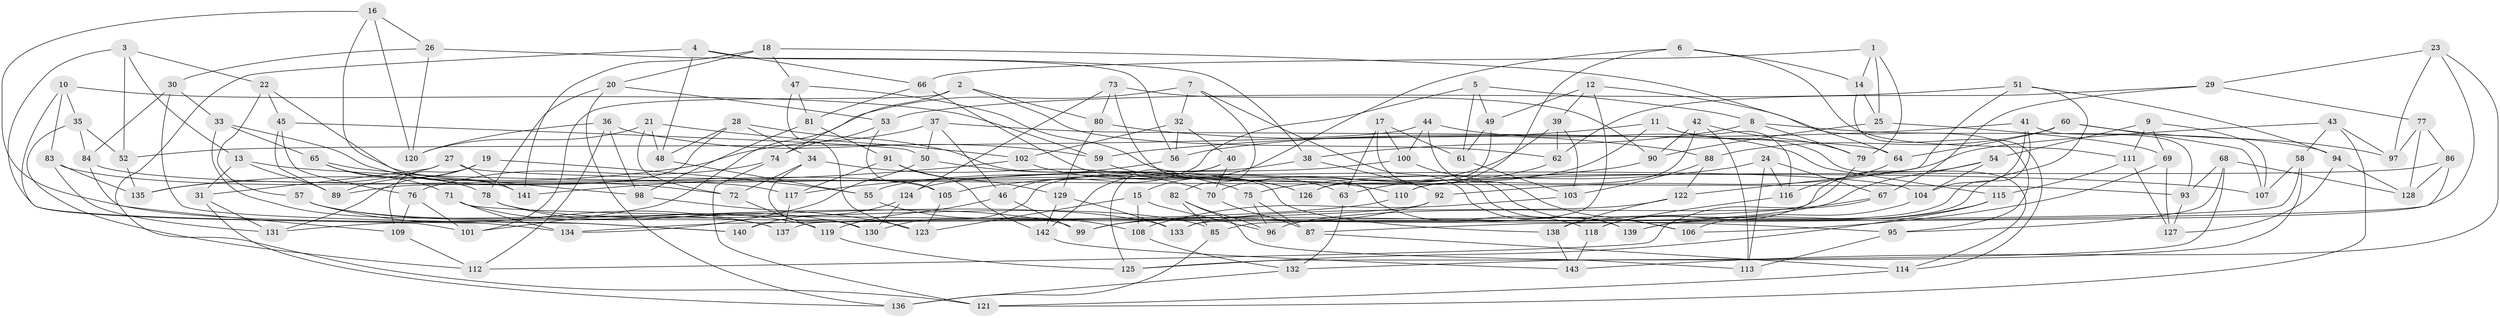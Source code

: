 // coarse degree distribution, {6: 0.4888888888888889, 5: 0.1, 4: 0.4, 3: 0.011111111111111112}
// Generated by graph-tools (version 1.1) at 2025/42/03/06/25 10:42:25]
// undirected, 143 vertices, 286 edges
graph export_dot {
graph [start="1"]
  node [color=gray90,style=filled];
  1;
  2;
  3;
  4;
  5;
  6;
  7;
  8;
  9;
  10;
  11;
  12;
  13;
  14;
  15;
  16;
  17;
  18;
  19;
  20;
  21;
  22;
  23;
  24;
  25;
  26;
  27;
  28;
  29;
  30;
  31;
  32;
  33;
  34;
  35;
  36;
  37;
  38;
  39;
  40;
  41;
  42;
  43;
  44;
  45;
  46;
  47;
  48;
  49;
  50;
  51;
  52;
  53;
  54;
  55;
  56;
  57;
  58;
  59;
  60;
  61;
  62;
  63;
  64;
  65;
  66;
  67;
  68;
  69;
  70;
  71;
  72;
  73;
  74;
  75;
  76;
  77;
  78;
  79;
  80;
  81;
  82;
  83;
  84;
  85;
  86;
  87;
  88;
  89;
  90;
  91;
  92;
  93;
  94;
  95;
  96;
  97;
  98;
  99;
  100;
  101;
  102;
  103;
  104;
  105;
  106;
  107;
  108;
  109;
  110;
  111;
  112;
  113;
  114;
  115;
  116;
  117;
  118;
  119;
  120;
  121;
  122;
  123;
  124;
  125;
  126;
  127;
  128;
  129;
  130;
  131;
  132;
  133;
  134;
  135;
  136;
  137;
  138;
  139;
  140;
  141;
  142;
  143;
  1 -- 66;
  1 -- 14;
  1 -- 79;
  1 -- 25;
  2 -- 80;
  2 -- 101;
  2 -- 74;
  2 -- 62;
  3 -- 52;
  3 -- 13;
  3 -- 134;
  3 -- 22;
  4 -- 66;
  4 -- 56;
  4 -- 121;
  4 -- 48;
  5 -- 49;
  5 -- 46;
  5 -- 8;
  5 -- 61;
  6 -- 126;
  6 -- 14;
  6 -- 111;
  6 -- 15;
  7 -- 82;
  7 -- 32;
  7 -- 101;
  7 -- 139;
  8 -- 79;
  8 -- 38;
  8 -- 94;
  9 -- 111;
  9 -- 54;
  9 -- 69;
  9 -- 107;
  10 -- 83;
  10 -- 35;
  10 -- 101;
  10 -- 59;
  11 -- 116;
  11 -- 55;
  11 -- 114;
  11 -- 56;
  12 -- 39;
  12 -- 133;
  12 -- 95;
  12 -- 49;
  13 -- 107;
  13 -- 89;
  13 -- 31;
  14 -- 25;
  14 -- 114;
  15 -- 96;
  15 -- 123;
  15 -- 108;
  16 -- 26;
  16 -- 141;
  16 -- 140;
  16 -- 120;
  17 -- 139;
  17 -- 61;
  17 -- 63;
  17 -- 100;
  18 -- 64;
  18 -- 20;
  18 -- 141;
  18 -- 47;
  19 -- 109;
  19 -- 131;
  19 -- 55;
  19 -- 89;
  20 -- 78;
  20 -- 53;
  20 -- 136;
  21 -- 102;
  21 -- 120;
  21 -- 72;
  21 -- 48;
  22 -- 105;
  22 -- 57;
  22 -- 45;
  23 -- 85;
  23 -- 97;
  23 -- 29;
  23 -- 143;
  24 -- 75;
  24 -- 113;
  24 -- 116;
  24 -- 67;
  25 -- 90;
  25 -- 69;
  26 -- 120;
  26 -- 38;
  26 -- 30;
  27 -- 141;
  27 -- 93;
  27 -- 135;
  27 -- 31;
  28 -- 48;
  28 -- 138;
  28 -- 34;
  28 -- 89;
  29 -- 77;
  29 -- 67;
  29 -- 62;
  30 -- 140;
  30 -- 84;
  30 -- 33;
  31 -- 131;
  31 -- 136;
  32 -- 102;
  32 -- 56;
  32 -- 40;
  33 -- 65;
  33 -- 137;
  33 -- 72;
  34 -- 72;
  34 -- 70;
  34 -- 130;
  35 -- 112;
  35 -- 84;
  35 -- 52;
  36 -- 59;
  36 -- 112;
  36 -- 98;
  36 -- 120;
  37 -- 46;
  37 -- 135;
  37 -- 50;
  37 -- 64;
  38 -- 92;
  38 -- 130;
  39 -- 70;
  39 -- 62;
  39 -- 103;
  40 -- 142;
  40 -- 70;
  40 -- 125;
  41 -- 93;
  41 -- 104;
  41 -- 138;
  41 -- 59;
  42 -- 90;
  42 -- 110;
  42 -- 113;
  42 -- 79;
  43 -- 92;
  43 -- 121;
  43 -- 97;
  43 -- 58;
  44 -- 100;
  44 -- 52;
  44 -- 115;
  44 -- 106;
  45 -- 50;
  45 -- 89;
  45 -- 76;
  46 -- 99;
  46 -- 119;
  47 -- 110;
  47 -- 123;
  47 -- 81;
  48 -- 55;
  49 -- 126;
  49 -- 61;
  50 -- 75;
  50 -- 134;
  51 -- 94;
  51 -- 139;
  51 -- 53;
  51 -- 122;
  52 -- 135;
  53 -- 74;
  53 -- 105;
  54 -- 104;
  54 -- 99;
  54 -- 137;
  55 -- 108;
  56 -- 117;
  57 -- 133;
  57 -- 137;
  57 -- 99;
  58 -- 132;
  58 -- 140;
  58 -- 107;
  59 -- 63;
  60 -- 64;
  60 -- 88;
  60 -- 107;
  60 -- 97;
  61 -- 103;
  62 -- 63;
  63 -- 132;
  64 -- 116;
  65 -- 78;
  65 -- 98;
  65 -- 71;
  66 -- 81;
  66 -- 126;
  67 -- 112;
  67 -- 96;
  68 -- 128;
  68 -- 93;
  68 -- 125;
  68 -- 95;
  69 -- 106;
  69 -- 127;
  70 -- 87;
  71 -- 95;
  71 -- 134;
  71 -- 119;
  72 -- 119;
  73 -- 118;
  73 -- 90;
  73 -- 124;
  73 -- 80;
  74 -- 121;
  74 -- 76;
  75 -- 87;
  75 -- 96;
  76 -- 101;
  76 -- 109;
  77 -- 128;
  77 -- 86;
  77 -- 97;
  78 -- 130;
  78 -- 85;
  79 -- 118;
  80 -- 88;
  80 -- 129;
  81 -- 91;
  81 -- 98;
  82 -- 85;
  82 -- 96;
  82 -- 113;
  83 -- 131;
  83 -- 135;
  83 -- 117;
  84 -- 104;
  84 -- 109;
  85 -- 136;
  86 -- 110;
  86 -- 87;
  86 -- 128;
  87 -- 114;
  88 -- 103;
  88 -- 122;
  90 -- 105;
  91 -- 117;
  91 -- 129;
  91 -- 142;
  92 -- 134;
  92 -- 99;
  93 -- 127;
  94 -- 128;
  94 -- 127;
  95 -- 113;
  98 -- 123;
  100 -- 106;
  100 -- 124;
  102 -- 141;
  102 -- 126;
  103 -- 108;
  104 -- 106;
  105 -- 123;
  108 -- 132;
  109 -- 112;
  110 -- 131;
  111 -- 127;
  111 -- 115;
  114 -- 121;
  115 -- 139;
  115 -- 125;
  116 -- 118;
  117 -- 137;
  118 -- 143;
  119 -- 125;
  122 -- 138;
  122 -- 133;
  124 -- 140;
  124 -- 130;
  129 -- 133;
  129 -- 142;
  132 -- 136;
  138 -- 143;
  142 -- 143;
}
